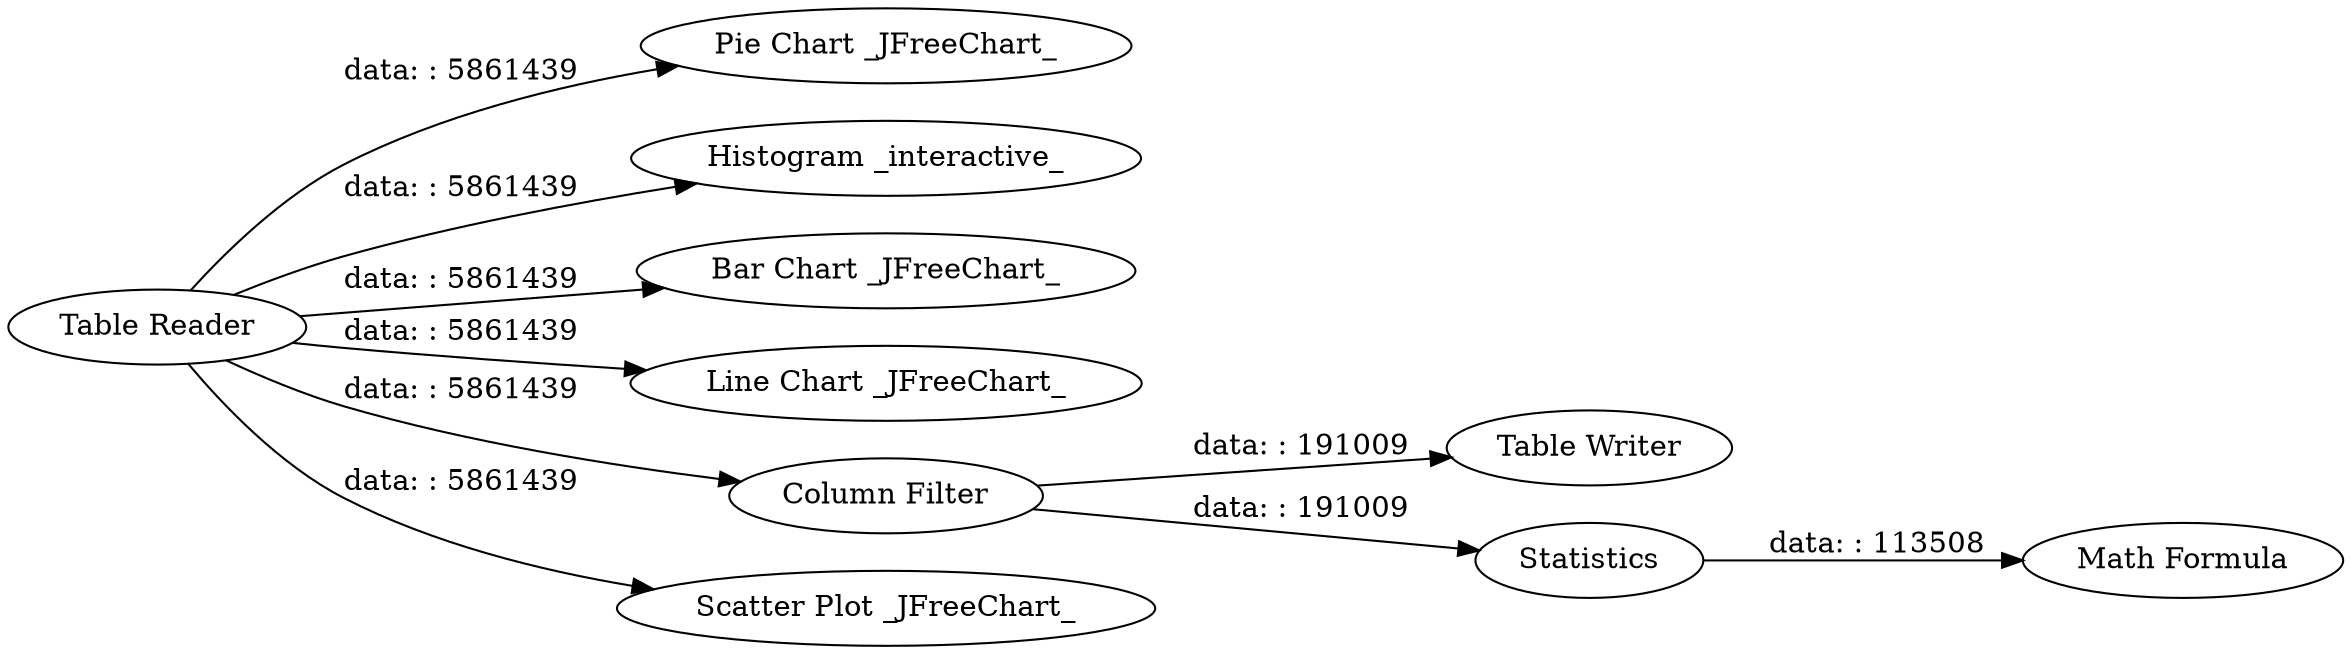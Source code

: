 digraph {
	"6301136141696598152_7" [label="Pie Chart _JFreeChart_"]
	"6301136141696598152_18" [label="Histogram _interactive_"]
	"6301136141696598152_2" [label="Bar Chart _JFreeChart_"]
	"6301136141696598152_6" [label="Line Chart _JFreeChart_"]
	"6301136141696598152_13" [label="Column Filter"]
	"6301136141696598152_9" [label="Scatter Plot _JFreeChart_"]
	"6301136141696598152_12" [label="Math Formula"]
	"6301136141696598152_19" [label="Table Writer"]
	"6301136141696598152_20" [label="Table Reader"]
	"6301136141696598152_11" [label=Statistics]
	"6301136141696598152_13" -> "6301136141696598152_19" [label="data: : 191009"]
	"6301136141696598152_20" -> "6301136141696598152_6" [label="data: : 5861439"]
	"6301136141696598152_20" -> "6301136141696598152_13" [label="data: : 5861439"]
	"6301136141696598152_20" -> "6301136141696598152_18" [label="data: : 5861439"]
	"6301136141696598152_13" -> "6301136141696598152_11" [label="data: : 191009"]
	"6301136141696598152_20" -> "6301136141696598152_2" [label="data: : 5861439"]
	"6301136141696598152_20" -> "6301136141696598152_9" [label="data: : 5861439"]
	"6301136141696598152_20" -> "6301136141696598152_7" [label="data: : 5861439"]
	"6301136141696598152_11" -> "6301136141696598152_12" [label="data: : 113508"]
	rankdir=LR
}
